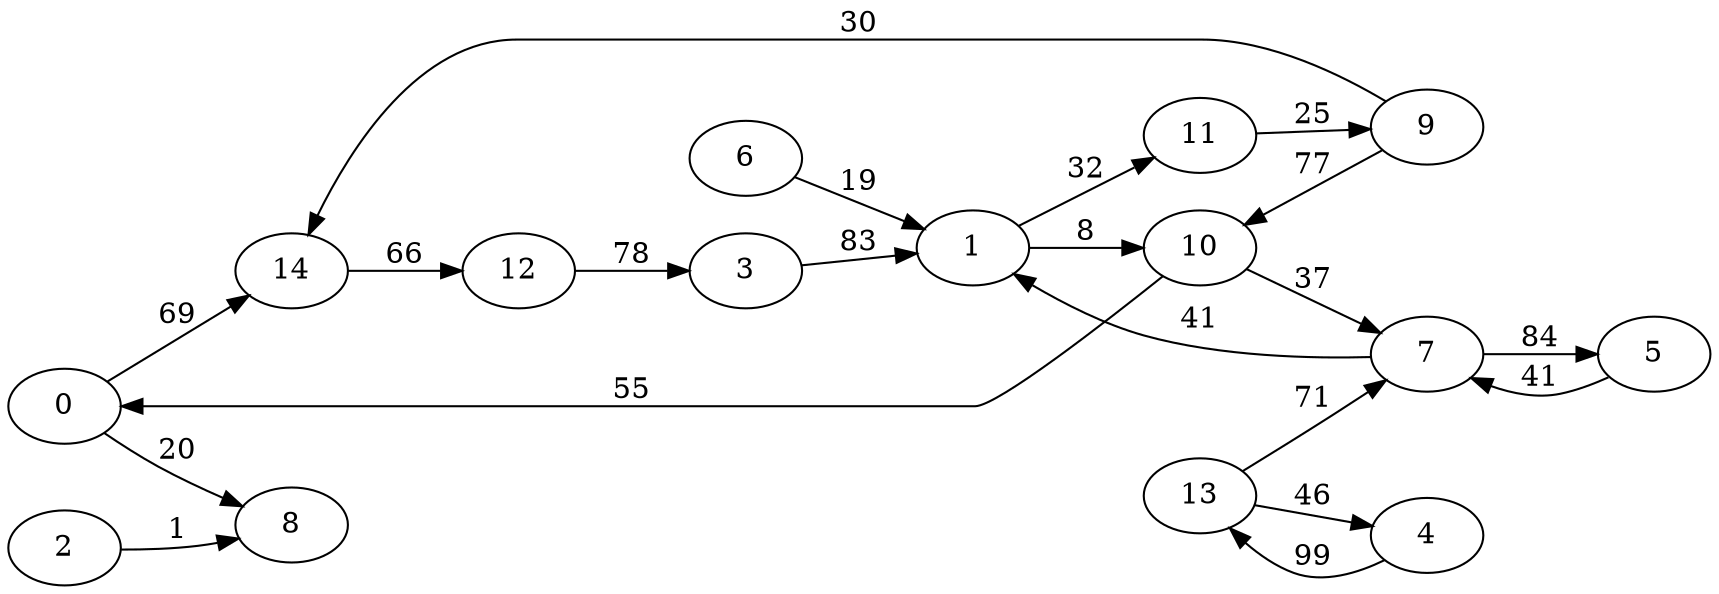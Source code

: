 digraph G {
ranksep = "equally";
rankdir = LR;
{rank = same; 0; };
{rank = same; 14; 8; };
{rank = same; 12; };
{rank = same; 3; };
{rank = same; 1; };
{rank = same; 10; 11; };
{rank = same; 7; 9; };
{rank = same; 5; };
{rank = same; };
{rank = same; 2; };
{rank = same; };
{rank = same; 4; };
{rank = same; 13; };
{rank = same; };
{rank = same; 6; };
{rank = same; };
0->14[label="69"];
0->8[label="20"];
14->12[label="66"];
8
12->3[label="78"];
3->1[label="83"];
1->10[label="8"];
1->11[label="32"];
10->7[label="37"];
10->0[label="55"];
11->9[label="25"];
7->5[label="84"];
7->1[label="41"];
9->10[label="77"];
9->14[label="30"];
5->7[label="41"];
2->8[label="1"];
4->13[label="99"];
13->4[label="46"];
13->7[label="71"];
6->1[label="19"];
}
